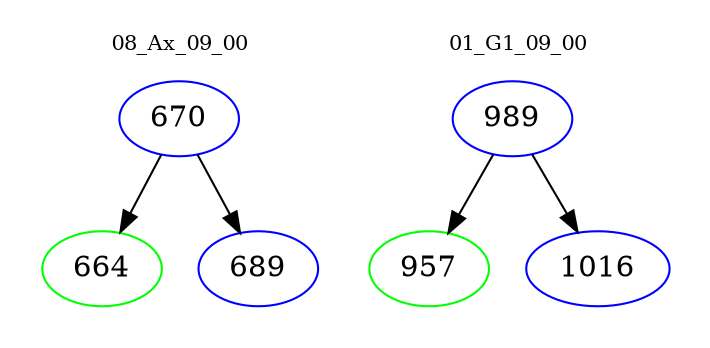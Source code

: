 digraph{
subgraph cluster_0 {
color = white
label = "08_Ax_09_00";
fontsize=10;
T0_670 [label="670", color="blue"]
T0_670 -> T0_664 [color="black"]
T0_664 [label="664", color="green"]
T0_670 -> T0_689 [color="black"]
T0_689 [label="689", color="blue"]
}
subgraph cluster_1 {
color = white
label = "01_G1_09_00";
fontsize=10;
T1_989 [label="989", color="blue"]
T1_989 -> T1_957 [color="black"]
T1_957 [label="957", color="green"]
T1_989 -> T1_1016 [color="black"]
T1_1016 [label="1016", color="blue"]
}
}
